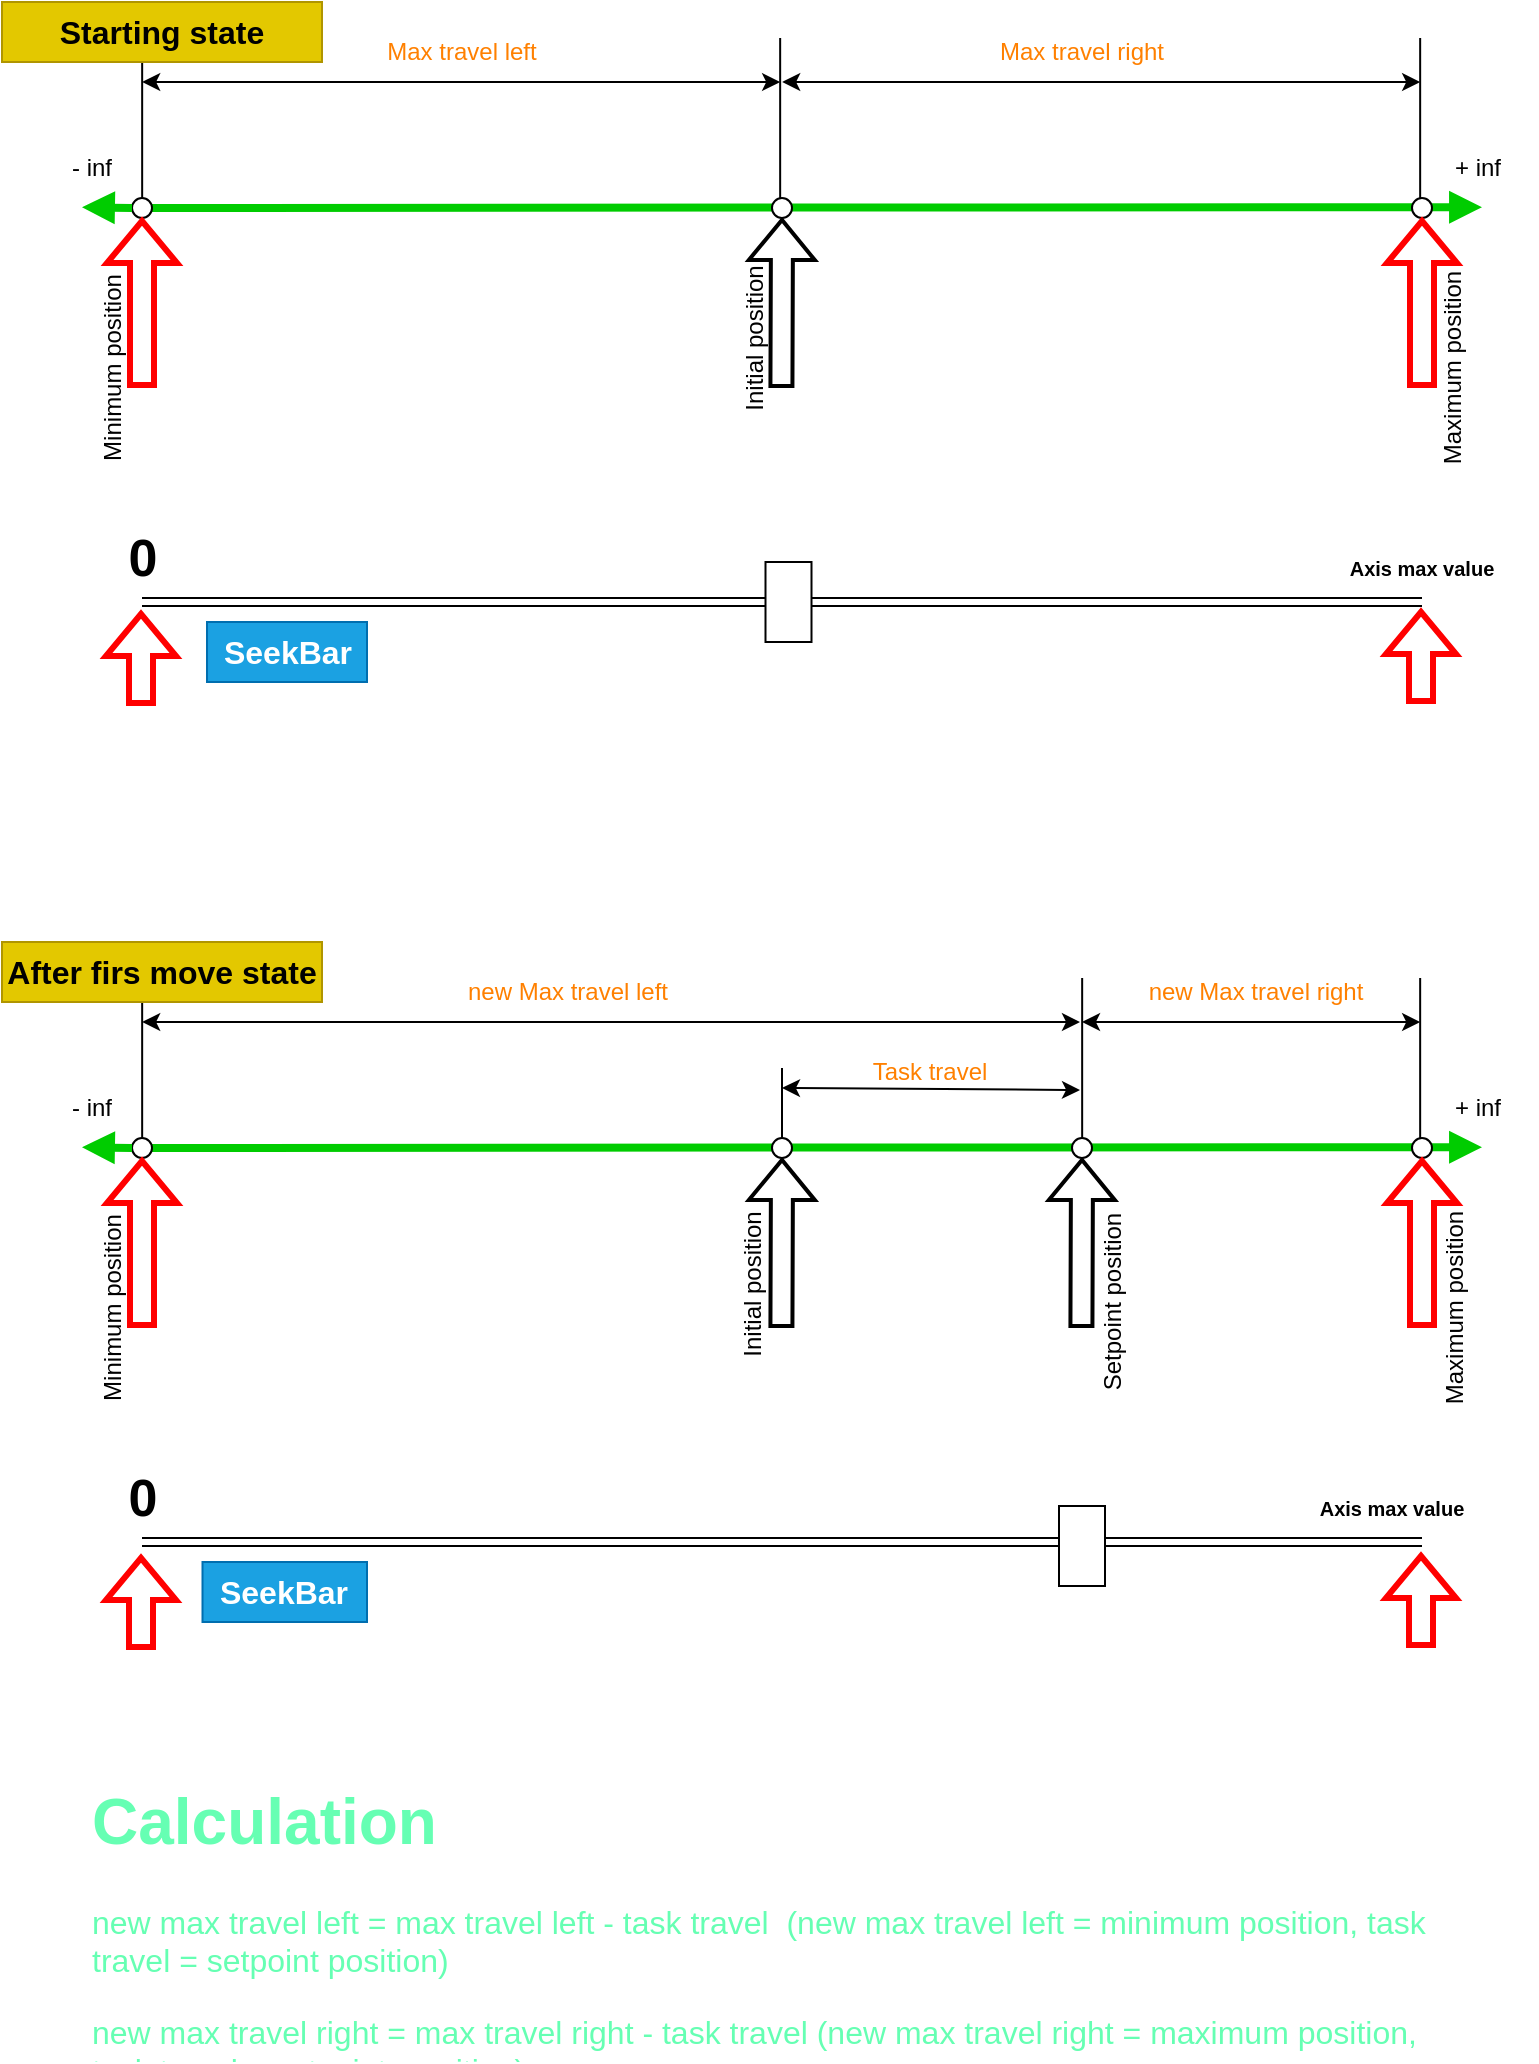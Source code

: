<mxfile version="20.3.0" type="device"><diagram id="w4JJ8aXM6-2M7CWP4QsL" name="Strona-1"><mxGraphModel dx="1421" dy="864" grid="1" gridSize="10" guides="1" tooltips="1" connect="1" arrows="1" fold="1" page="1" pageScale="1" pageWidth="827" pageHeight="1169" math="0" shadow="0"><root><mxCell id="0"/><mxCell id="1" parent="0"/><mxCell id="PIWjrnk1crKcKov_QNjN-5" value="+ inf" style="text;html=1;strokeColor=none;fillColor=none;align=center;verticalAlign=middle;whiteSpace=wrap;rounded=0;" parent="1" vertex="1"><mxGeometry x="727.5" y="88" width="60" height="30" as="geometry"/></mxCell><mxCell id="PIWjrnk1crKcKov_QNjN-32" value="" style="endArrow=none;html=1;rounded=0;fontSize=12;strokeWidth=1;exitX=0.5;exitY=0;exitDx=0;exitDy=0;" parent="1" edge="1"><mxGeometry width="50" height="50" relative="1" as="geometry"><mxPoint x="410" y="588" as="sourcePoint"/><mxPoint x="410" y="553" as="targetPoint"/></mxGeometry></mxCell><mxCell id="PIWjrnk1crKcKov_QNjN-34" value="" style="endArrow=classic;startArrow=classic;html=1;rounded=0;fontSize=12;strokeWidth=1;" parent="1" edge="1"><mxGeometry width="50" height="50" relative="1" as="geometry"><mxPoint x="410" y="563" as="sourcePoint"/><mxPoint x="559" y="564" as="targetPoint"/></mxGeometry></mxCell><mxCell id="PIWjrnk1crKcKov_QNjN-1" value="" style="endArrow=block;startArrow=none;endFill=1;startFill=1;html=1;rounded=0;strokeWidth=4;strokeColor=#00CC00;" parent="1" source="PIWjrnk1crKcKov_QNjN-19" edge="1"><mxGeometry width="160" relative="1" as="geometry"><mxPoint x="60" y="122.58" as="sourcePoint"/><mxPoint x="760" y="122.58" as="targetPoint"/></mxGeometry></mxCell><mxCell id="PIWjrnk1crKcKov_QNjN-2" value="" style="ellipse;whiteSpace=wrap;html=1;aspect=fixed;" parent="1" vertex="1"><mxGeometry x="405" y="118" width="10" height="10" as="geometry"/></mxCell><mxCell id="PIWjrnk1crKcKov_QNjN-4" value="- inf" style="text;html=1;strokeColor=none;fillColor=none;align=center;verticalAlign=middle;whiteSpace=wrap;rounded=0;" parent="1" vertex="1"><mxGeometry x="35" y="88" width="60" height="30" as="geometry"/></mxCell><mxCell id="PIWjrnk1crKcKov_QNjN-6" value="" style="shape=flexArrow;endArrow=classic;html=1;rounded=0;entryX=0.5;entryY=1;entryDx=0;entryDy=0;strokeWidth=2;" parent="1" target="PIWjrnk1crKcKov_QNjN-2" edge="1"><mxGeometry width="50" height="50" relative="1" as="geometry"><mxPoint x="409.71" y="213" as="sourcePoint"/><mxPoint x="410" y="133" as="targetPoint"/></mxGeometry></mxCell><mxCell id="PIWjrnk1crKcKov_QNjN-13" value="&lt;font style=&quot;font-size: 12px;&quot;&gt;Initial position&lt;/font&gt;" style="text;html=1;strokeColor=none;fillColor=none;align=center;verticalAlign=middle;whiteSpace=wrap;rounded=0;fontSize=24;rotation=-90;" parent="1" vertex="1"><mxGeometry x="355" y="183" width="75" height="10" as="geometry"/></mxCell><mxCell id="PIWjrnk1crKcKov_QNjN-18" value="" style="ellipse;whiteSpace=wrap;html=1;aspect=fixed;" parent="1" vertex="1"><mxGeometry x="725" y="118" width="10" height="10" as="geometry"/></mxCell><mxCell id="PIWjrnk1crKcKov_QNjN-19" value="" style="ellipse;whiteSpace=wrap;html=1;aspect=fixed;" parent="1" vertex="1"><mxGeometry x="85" y="118" width="10" height="10" as="geometry"/></mxCell><mxCell id="PIWjrnk1crKcKov_QNjN-20" value="" style="endArrow=none;startArrow=block;endFill=1;startFill=1;html=1;rounded=0;strokeWidth=4;strokeColor=#00CC00;" parent="1" target="PIWjrnk1crKcKov_QNjN-19" edge="1"><mxGeometry width="160" relative="1" as="geometry"><mxPoint x="60" y="122.58" as="sourcePoint"/><mxPoint x="760" y="122.58" as="targetPoint"/></mxGeometry></mxCell><mxCell id="PIWjrnk1crKcKov_QNjN-21" value="" style="shape=flexArrow;endArrow=classic;html=1;rounded=0;entryX=0.5;entryY=1;entryDx=0;entryDy=0;strokeColor=#FF0000;strokeWidth=3;" parent="1" target="PIWjrnk1crKcKov_QNjN-19" edge="1"><mxGeometry width="50" height="50" relative="1" as="geometry"><mxPoint x="90" y="213" as="sourcePoint"/><mxPoint x="89.87" y="138" as="targetPoint"/></mxGeometry></mxCell><mxCell id="PIWjrnk1crKcKov_QNjN-22" value="" style="shape=flexArrow;endArrow=classic;html=1;rounded=0;entryX=0.5;entryY=1;entryDx=0;entryDy=0;strokeColor=#FF0000;strokeWidth=3;" parent="1" target="PIWjrnk1crKcKov_QNjN-18" edge="1"><mxGeometry width="50" height="50" relative="1" as="geometry"><mxPoint x="730" y="213" as="sourcePoint"/><mxPoint x="730" y="133" as="targetPoint"/></mxGeometry></mxCell><mxCell id="PIWjrnk1crKcKov_QNjN-23" value="&lt;font style=&quot;font-size: 12px;&quot;&gt;Minimum position&lt;/font&gt;" style="text;html=1;strokeColor=none;fillColor=none;align=center;verticalAlign=middle;whiteSpace=wrap;rounded=0;fontSize=24;rotation=-90;" parent="1" vertex="1"><mxGeometry x="20" y="198" width="102.5" height="10" as="geometry"/></mxCell><mxCell id="PIWjrnk1crKcKov_QNjN-24" value="&lt;font style=&quot;font-size: 12px;&quot;&gt;Maximum position&lt;/font&gt;" style="text;html=1;strokeColor=none;fillColor=none;align=center;verticalAlign=middle;whiteSpace=wrap;rounded=0;fontSize=24;rotation=-90;" parent="1" vertex="1"><mxGeometry x="690" y="198" width="102.5" height="10" as="geometry"/></mxCell><mxCell id="PIWjrnk1crKcKov_QNjN-26" value="" style="endArrow=none;html=1;rounded=0;fontSize=12;strokeWidth=1;" parent="1" edge="1"><mxGeometry width="50" height="50" relative="1" as="geometry"><mxPoint x="90.08" y="118" as="sourcePoint"/><mxPoint x="90.08" y="38" as="targetPoint"/></mxGeometry></mxCell><mxCell id="PIWjrnk1crKcKov_QNjN-27" value="" style="endArrow=none;html=1;rounded=0;fontSize=12;strokeWidth=1;" parent="1" edge="1"><mxGeometry width="50" height="50" relative="1" as="geometry"><mxPoint x="409.08" y="118" as="sourcePoint"/><mxPoint x="409.08" y="38" as="targetPoint"/></mxGeometry></mxCell><mxCell id="PIWjrnk1crKcKov_QNjN-28" value="" style="endArrow=classic;startArrow=classic;html=1;rounded=0;fontSize=12;strokeWidth=1;" parent="1" edge="1"><mxGeometry width="50" height="50" relative="1" as="geometry"><mxPoint x="90.08" y="60" as="sourcePoint"/><mxPoint x="409.08" y="60" as="targetPoint"/></mxGeometry></mxCell><mxCell id="PIWjrnk1crKcKov_QNjN-29" value="" style="endArrow=none;html=1;rounded=0;fontSize=12;strokeWidth=1;" parent="1" edge="1"><mxGeometry width="50" height="50" relative="1" as="geometry"><mxPoint x="729.08" y="118" as="sourcePoint"/><mxPoint x="729.08" y="38" as="targetPoint"/></mxGeometry></mxCell><mxCell id="PIWjrnk1crKcKov_QNjN-30" value="" style="endArrow=classic;startArrow=classic;html=1;rounded=0;fontSize=12;strokeWidth=1;" parent="1" edge="1"><mxGeometry width="50" height="50" relative="1" as="geometry"><mxPoint x="410.08" y="60" as="sourcePoint"/><mxPoint x="729.08" y="60" as="targetPoint"/></mxGeometry></mxCell><mxCell id="PIWjrnk1crKcKov_QNjN-31" value="Max travel left" style="text;html=1;strokeColor=none;fillColor=none;align=center;verticalAlign=middle;whiteSpace=wrap;rounded=0;fontSize=12;fontColor=#FF8000;" parent="1" vertex="1"><mxGeometry x="205.08" y="30" width="90" height="30" as="geometry"/></mxCell><mxCell id="PIWjrnk1crKcKov_QNjN-36" value="Max travel right" style="text;html=1;strokeColor=none;fillColor=none;align=center;verticalAlign=middle;whiteSpace=wrap;rounded=0;fontSize=12;fontColor=#FF8000;" parent="1" vertex="1"><mxGeometry x="515" y="30" width="90" height="30" as="geometry"/></mxCell><mxCell id="PIWjrnk1crKcKov_QNjN-38" value="+ inf" style="text;html=1;strokeColor=none;fillColor=none;align=center;verticalAlign=middle;whiteSpace=wrap;rounded=0;" parent="1" vertex="1"><mxGeometry x="727.5" y="558" width="60" height="30" as="geometry"/></mxCell><mxCell id="PIWjrnk1crKcKov_QNjN-39" value="" style="endArrow=block;startArrow=none;endFill=1;startFill=1;html=1;rounded=0;strokeWidth=4;strokeColor=#00CC00;" parent="1" source="PIWjrnk1crKcKov_QNjN-48" edge="1"><mxGeometry width="160" relative="1" as="geometry"><mxPoint x="60" y="592.58" as="sourcePoint"/><mxPoint x="760" y="592.58" as="targetPoint"/></mxGeometry></mxCell><mxCell id="PIWjrnk1crKcKov_QNjN-40" value="" style="ellipse;whiteSpace=wrap;html=1;aspect=fixed;" parent="1" vertex="1"><mxGeometry x="405" y="588" width="10" height="10" as="geometry"/></mxCell><mxCell id="PIWjrnk1crKcKov_QNjN-41" value="- inf" style="text;html=1;strokeColor=none;fillColor=none;align=center;verticalAlign=middle;whiteSpace=wrap;rounded=0;" parent="1" vertex="1"><mxGeometry x="35" y="558" width="60" height="30" as="geometry"/></mxCell><mxCell id="PIWjrnk1crKcKov_QNjN-42" value="" style="shape=flexArrow;endArrow=classic;html=1;rounded=0;entryX=0.5;entryY=1;entryDx=0;entryDy=0;strokeWidth=2;" parent="1" target="PIWjrnk1crKcKov_QNjN-40" edge="1"><mxGeometry width="50" height="50" relative="1" as="geometry"><mxPoint x="409.71" y="683" as="sourcePoint"/><mxPoint x="410" y="603" as="targetPoint"/></mxGeometry></mxCell><mxCell id="PIWjrnk1crKcKov_QNjN-43" value="" style="ellipse;whiteSpace=wrap;html=1;aspect=fixed;" parent="1" vertex="1"><mxGeometry x="555" y="588" width="10" height="10" as="geometry"/></mxCell><mxCell id="PIWjrnk1crKcKov_QNjN-44" value="" style="shape=flexArrow;endArrow=classic;html=1;rounded=0;entryX=0.5;entryY=1;entryDx=0;entryDy=0;strokeWidth=2;" parent="1" target="PIWjrnk1crKcKov_QNjN-43" edge="1"><mxGeometry width="50" height="50" relative="1" as="geometry"><mxPoint x="559.71" y="683" as="sourcePoint"/><mxPoint x="559.71" y="613" as="targetPoint"/></mxGeometry></mxCell><mxCell id="PIWjrnk1crKcKov_QNjN-45" value="&lt;font style=&quot;font-size: 12px;&quot;&gt;Initial position&lt;/font&gt;" style="text;html=1;strokeColor=none;fillColor=none;align=center;verticalAlign=middle;whiteSpace=wrap;rounded=0;fontSize=24;rotation=-90;" parent="1" vertex="1"><mxGeometry x="354" y="656" width="75" height="10" as="geometry"/></mxCell><mxCell id="PIWjrnk1crKcKov_QNjN-46" value="&lt;font style=&quot;font-size: 12px;&quot;&gt;Setpoint position&lt;/font&gt;" style="text;html=1;strokeColor=none;fillColor=none;align=center;verticalAlign=middle;whiteSpace=wrap;rounded=0;fontSize=24;rotation=-90;" parent="1" vertex="1"><mxGeometry x="525" y="665" width="92.5" height="10" as="geometry"/></mxCell><mxCell id="PIWjrnk1crKcKov_QNjN-47" value="" style="ellipse;whiteSpace=wrap;html=1;aspect=fixed;" parent="1" vertex="1"><mxGeometry x="725" y="588" width="10" height="10" as="geometry"/></mxCell><mxCell id="PIWjrnk1crKcKov_QNjN-48" value="" style="ellipse;whiteSpace=wrap;html=1;aspect=fixed;" parent="1" vertex="1"><mxGeometry x="85" y="588" width="10" height="10" as="geometry"/></mxCell><mxCell id="PIWjrnk1crKcKov_QNjN-49" value="" style="endArrow=none;startArrow=block;endFill=1;startFill=1;html=1;rounded=0;strokeWidth=4;strokeColor=#00CC00;" parent="1" target="PIWjrnk1crKcKov_QNjN-48" edge="1"><mxGeometry width="160" relative="1" as="geometry"><mxPoint x="60" y="592.58" as="sourcePoint"/><mxPoint x="760" y="592.58" as="targetPoint"/></mxGeometry></mxCell><mxCell id="PIWjrnk1crKcKov_QNjN-50" value="" style="shape=flexArrow;endArrow=classic;html=1;rounded=0;entryX=0.5;entryY=1;entryDx=0;entryDy=0;strokeColor=#FF0000;strokeWidth=3;" parent="1" target="PIWjrnk1crKcKov_QNjN-48" edge="1"><mxGeometry width="50" height="50" relative="1" as="geometry"><mxPoint x="90" y="683" as="sourcePoint"/><mxPoint x="89.87" y="608" as="targetPoint"/></mxGeometry></mxCell><mxCell id="PIWjrnk1crKcKov_QNjN-51" value="" style="shape=flexArrow;endArrow=classic;html=1;rounded=0;entryX=0.5;entryY=1;entryDx=0;entryDy=0;strokeColor=#FF0000;strokeWidth=3;" parent="1" target="PIWjrnk1crKcKov_QNjN-47" edge="1"><mxGeometry width="50" height="50" relative="1" as="geometry"><mxPoint x="730" y="683" as="sourcePoint"/><mxPoint x="730" y="603" as="targetPoint"/></mxGeometry></mxCell><mxCell id="PIWjrnk1crKcKov_QNjN-52" value="&lt;font style=&quot;font-size: 12px;&quot;&gt;Minimum position&lt;/font&gt;" style="text;html=1;strokeColor=none;fillColor=none;align=center;verticalAlign=middle;whiteSpace=wrap;rounded=0;fontSize=24;rotation=-90;" parent="1" vertex="1"><mxGeometry x="20" y="668" width="102.5" height="10" as="geometry"/></mxCell><mxCell id="PIWjrnk1crKcKov_QNjN-53" value="&lt;font style=&quot;font-size: 12px;&quot;&gt;Maximum position&lt;/font&gt;" style="text;html=1;strokeColor=none;fillColor=none;align=center;verticalAlign=bottom;whiteSpace=wrap;rounded=0;fontSize=24;rotation=-90;" parent="1" vertex="1"><mxGeometry x="703" y="668" width="102.5" height="10" as="geometry"/></mxCell><mxCell id="PIWjrnk1crKcKov_QNjN-54" value="" style="endArrow=none;html=1;rounded=0;fontSize=12;strokeWidth=1;" parent="1" edge="1"><mxGeometry width="50" height="50" relative="1" as="geometry"><mxPoint x="90.08" y="588" as="sourcePoint"/><mxPoint x="90.08" y="508" as="targetPoint"/></mxGeometry></mxCell><mxCell id="PIWjrnk1crKcKov_QNjN-55" value="" style="endArrow=none;html=1;rounded=0;fontSize=12;strokeWidth=1;" parent="1" edge="1"><mxGeometry width="50" height="50" relative="1" as="geometry"><mxPoint x="560.08" y="588" as="sourcePoint"/><mxPoint x="560.08" y="508" as="targetPoint"/></mxGeometry></mxCell><mxCell id="PIWjrnk1crKcKov_QNjN-56" value="" style="endArrow=classic;startArrow=classic;html=1;rounded=0;fontSize=12;strokeWidth=1;" parent="1" edge="1"><mxGeometry width="50" height="50" relative="1" as="geometry"><mxPoint x="90.08" y="530" as="sourcePoint"/><mxPoint x="559" y="530" as="targetPoint"/></mxGeometry></mxCell><mxCell id="PIWjrnk1crKcKov_QNjN-57" value="" style="endArrow=none;html=1;rounded=0;fontSize=12;strokeWidth=1;" parent="1" edge="1"><mxGeometry width="50" height="50" relative="1" as="geometry"><mxPoint x="729.08" y="588" as="sourcePoint"/><mxPoint x="729.08" y="508" as="targetPoint"/></mxGeometry></mxCell><mxCell id="PIWjrnk1crKcKov_QNjN-58" value="" style="endArrow=classic;startArrow=classic;html=1;rounded=0;fontSize=12;strokeWidth=1;" parent="1" edge="1"><mxGeometry width="50" height="50" relative="1" as="geometry"><mxPoint x="560" y="530" as="sourcePoint"/><mxPoint x="729.08" y="530" as="targetPoint"/></mxGeometry></mxCell><mxCell id="PIWjrnk1crKcKov_QNjN-59" value="new Max travel left" style="text;html=1;strokeColor=none;fillColor=none;align=center;verticalAlign=middle;whiteSpace=wrap;rounded=0;fontSize=12;fontColor=#FF8000;" parent="1" vertex="1"><mxGeometry x="242" y="500" width="122" height="30" as="geometry"/></mxCell><mxCell id="PIWjrnk1crKcKov_QNjN-60" value="new Max travel right" style="text;html=1;strokeColor=none;fillColor=none;align=center;verticalAlign=middle;whiteSpace=wrap;rounded=0;fontSize=12;fontColor=#FF8000;" parent="1" vertex="1"><mxGeometry x="582" y="500" width="130" height="30" as="geometry"/></mxCell><mxCell id="PIWjrnk1crKcKov_QNjN-61" value="Starting state" style="text;html=1;strokeColor=#B09500;fillColor=#e3c800;align=center;verticalAlign=middle;whiteSpace=wrap;rounded=0;fontSize=16;fontStyle=1;fontColor=#000000;" parent="1" vertex="1"><mxGeometry x="20" y="20" width="160" height="30" as="geometry"/></mxCell><mxCell id="PIWjrnk1crKcKov_QNjN-62" value="After firs move state" style="text;html=1;strokeColor=#B09500;fillColor=#e3c800;align=center;verticalAlign=middle;whiteSpace=wrap;rounded=0;fontSize=16;fontStyle=1;fontColor=#000000;" parent="1" vertex="1"><mxGeometry x="20" y="490" width="160" height="30" as="geometry"/></mxCell><mxCell id="PIWjrnk1crKcKov_QNjN-63" value="Task travel" style="text;html=1;strokeColor=none;fillColor=none;align=center;verticalAlign=middle;whiteSpace=wrap;rounded=0;fontSize=12;fontColor=#FF8000;" parent="1" vertex="1"><mxGeometry x="439" y="540" width="90" height="30" as="geometry"/></mxCell><mxCell id="PIWjrnk1crKcKov_QNjN-65" value="&lt;h1&gt;Calculation&lt;/h1&gt;&lt;p&gt;new max travel left = max travel left - task travel&amp;nbsp; (new max travel left = minimum position, task travel = setpoint position)&lt;/p&gt;&lt;p&gt;new max travel right = max travel right - task travel (new max travel right = maximum position, task travel = setpoint&amp;nbsp; position)&lt;/p&gt;" style="text;html=1;strokeColor=none;fillColor=none;spacing=5;spacingTop=-20;whiteSpace=wrap;overflow=hidden;rounded=0;fontSize=16;fontColor=#66FFB3;" parent="1" vertex="1"><mxGeometry x="60" y="900" width="677" height="150" as="geometry"/></mxCell><mxCell id="wsIvv4Vuu2IuqDSnmxa9-1" value="" style="shape=link;html=1;rounded=0;fontFamily=Helvetica;fontSize=24;fontColor=default;" parent="1" edge="1"><mxGeometry width="100" relative="1" as="geometry"><mxPoint x="90" y="790" as="sourcePoint"/><mxPoint x="730" y="790" as="targetPoint"/></mxGeometry></mxCell><mxCell id="wsIvv4Vuu2IuqDSnmxa9-2" value="" style="rounded=0;whiteSpace=wrap;html=1;fontFamily=Helvetica;fontSize=24;fillStyle=solid;" parent="1" vertex="1"><mxGeometry x="548.5" y="772" width="23" height="40" as="geometry"/></mxCell><mxCell id="wsIvv4Vuu2IuqDSnmxa9-3" value="SeekBar" style="text;html=1;strokeColor=#006EAF;fillColor=#1ba1e2;align=center;verticalAlign=middle;whiteSpace=wrap;rounded=0;fontSize=16;fontStyle=1;fontColor=#ffffff;" parent="1" vertex="1"><mxGeometry x="120.25" y="800" width="82.25" height="30" as="geometry"/></mxCell><mxCell id="wsIvv4Vuu2IuqDSnmxa9-4" value="" style="shape=flexArrow;endArrow=classic;html=1;rounded=0;entryX=0.5;entryY=1;entryDx=0;entryDy=0;strokeColor=#FF0000;strokeWidth=3;endSize=6;startSize=6;" parent="1" edge="1"><mxGeometry width="50" height="50" relative="1" as="geometry"><mxPoint x="729.5" y="843" as="sourcePoint"/><mxPoint x="729.5" y="795.5" as="targetPoint"/></mxGeometry></mxCell><mxCell id="wsIvv4Vuu2IuqDSnmxa9-5" value="" style="shape=flexArrow;endArrow=classic;html=1;rounded=0;entryX=0.5;entryY=1;entryDx=0;entryDy=0;strokeColor=#FF0000;strokeWidth=3;endSize=6;startSize=6;" parent="1" edge="1"><mxGeometry width="50" height="50" relative="1" as="geometry"><mxPoint x="89.5" y="844" as="sourcePoint"/><mxPoint x="89.5" y="796.5" as="targetPoint"/></mxGeometry></mxCell><mxCell id="wsIvv4Vuu2IuqDSnmxa9-6" value="&lt;font style=&quot;font-size: 26px;&quot;&gt;0&lt;/font&gt;" style="text;html=1;strokeColor=none;fillColor=none;align=center;verticalAlign=bottom;whiteSpace=wrap;rounded=0;fontSize=26;rotation=0;fontStyle=1" parent="1" vertex="1"><mxGeometry x="77.5" y="750" width="25" height="35.63" as="geometry"/></mxCell><mxCell id="wsIvv4Vuu2IuqDSnmxa9-7" value="&lt;font style=&quot;font-size: 10px;&quot;&gt;Axis max value&lt;/font&gt;" style="text;html=1;strokeColor=none;fillColor=none;align=center;verticalAlign=bottom;whiteSpace=wrap;rounded=0;fontSize=26;rotation=0;fontStyle=1" parent="1" vertex="1"><mxGeometry x="685" y="290" width="90" height="25.63" as="geometry"/></mxCell><mxCell id="W2hJwvOx_joV0NGcz_kh-1" value="" style="shape=link;html=1;rounded=0;fontFamily=Helvetica;fontSize=24;fontColor=default;" edge="1" parent="1"><mxGeometry width="100" relative="1" as="geometry"><mxPoint x="90" y="320" as="sourcePoint"/><mxPoint x="730" y="320" as="targetPoint"/></mxGeometry></mxCell><mxCell id="W2hJwvOx_joV0NGcz_kh-2" value="" style="rounded=0;whiteSpace=wrap;html=1;fontFamily=Helvetica;fontSize=24;fillStyle=solid;" vertex="1" parent="1"><mxGeometry x="401.75" y="300" width="23" height="40" as="geometry"/></mxCell><mxCell id="W2hJwvOx_joV0NGcz_kh-3" value="SeekBar" style="text;html=1;strokeColor=#006EAF;fillColor=#1ba1e2;align=center;verticalAlign=middle;whiteSpace=wrap;rounded=0;fontSize=16;fontStyle=1;fontColor=#ffffff;" vertex="1" parent="1"><mxGeometry x="122.5" y="330" width="80" height="30" as="geometry"/></mxCell><mxCell id="W2hJwvOx_joV0NGcz_kh-4" value="" style="shape=flexArrow;endArrow=classic;html=1;rounded=0;entryX=0.5;entryY=1;entryDx=0;entryDy=0;strokeColor=#FF0000;strokeWidth=3;endSize=6;startSize=6;" edge="1" parent="1"><mxGeometry width="50" height="50" relative="1" as="geometry"><mxPoint x="729.5" y="371" as="sourcePoint"/><mxPoint x="729.5" y="323.5" as="targetPoint"/></mxGeometry></mxCell><mxCell id="W2hJwvOx_joV0NGcz_kh-5" value="" style="shape=flexArrow;endArrow=classic;html=1;rounded=0;entryX=0.5;entryY=1;entryDx=0;entryDy=0;strokeColor=#FF0000;strokeWidth=3;endSize=6;startSize=6;" edge="1" parent="1"><mxGeometry width="50" height="50" relative="1" as="geometry"><mxPoint x="89.5" y="372" as="sourcePoint"/><mxPoint x="89.5" y="324.5" as="targetPoint"/></mxGeometry></mxCell><mxCell id="W2hJwvOx_joV0NGcz_kh-6" value="&lt;font style=&quot;font-size: 26px;&quot;&gt;0&lt;/font&gt;" style="text;html=1;strokeColor=none;fillColor=none;align=center;verticalAlign=bottom;whiteSpace=wrap;rounded=0;fontSize=26;rotation=0;fontStyle=1" vertex="1" parent="1"><mxGeometry x="77.5" y="280.0" width="25" height="35.63" as="geometry"/></mxCell><mxCell id="W2hJwvOx_joV0NGcz_kh-8" value="&lt;font style=&quot;font-size: 10px;&quot;&gt;Axis max value&lt;/font&gt;" style="text;html=1;strokeColor=none;fillColor=none;align=center;verticalAlign=bottom;whiteSpace=wrap;rounded=0;fontSize=26;rotation=0;fontStyle=1" vertex="1" parent="1"><mxGeometry x="670" y="760" width="90" height="25.63" as="geometry"/></mxCell></root></mxGraphModel></diagram></mxfile>